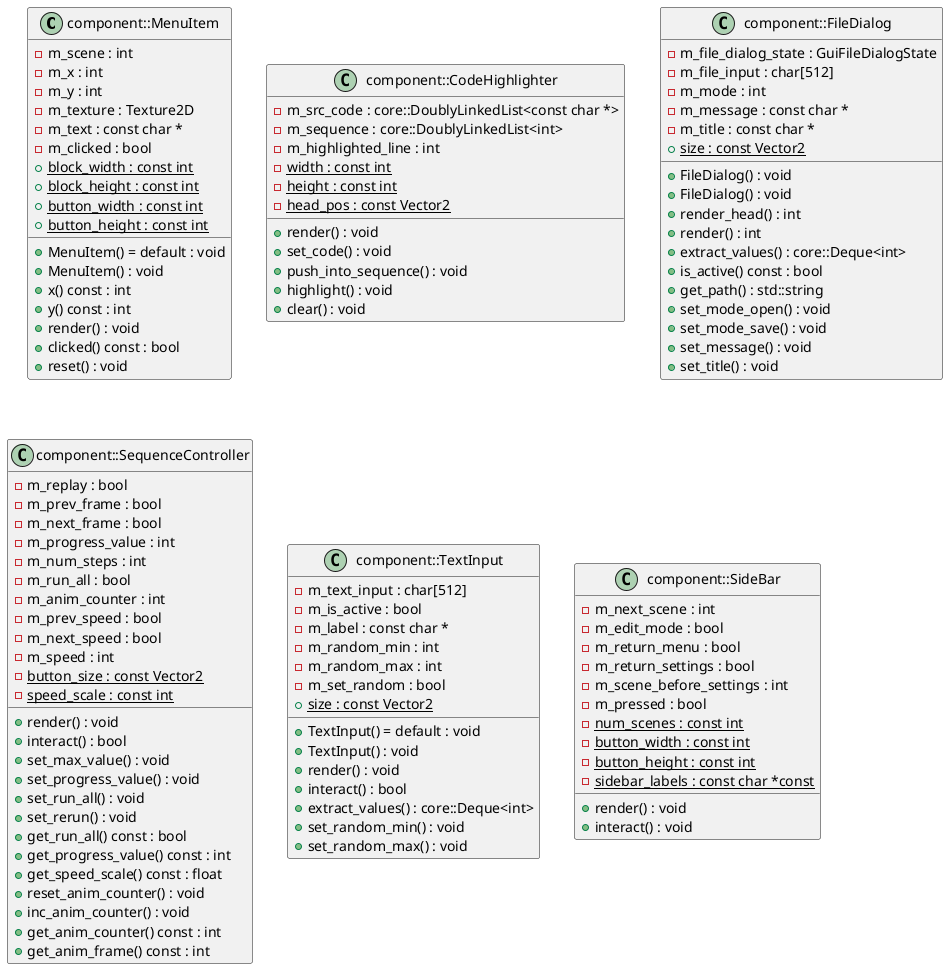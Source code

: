 @startuml
class "component::MenuItem" as C_0000838521297003920901
class C_0000838521297003920901 {
+MenuItem() = default : void
+MenuItem() : void
+x() const : int
+y() const : int
+render() : void
+clicked() const : bool
+reset() : void
-m_scene : int
-m_x : int
-m_y : int
-m_texture : Texture2D
-m_text : const char *
-m_clicked : bool
{static} +block_width : const int
{static} +block_height : const int
{static} +button_width : const int
{static} +button_height : const int
}
class "component::CodeHighlighter" as C_0002054133981456560134
class C_0002054133981456560134 {
+render() : void
+set_code() : void
+push_into_sequence() : void
+highlight() : void
+clear() : void
-m_src_code : core::DoublyLinkedList<const char *>
-m_sequence : core::DoublyLinkedList<int>
-m_highlighted_line : int
{static} -width : const int
{static} -height : const int
{static} -head_pos : const Vector2
}
class "component::FileDialog" as C_0002086019584566554074
class C_0002086019584566554074 {
+FileDialog() : void
+FileDialog() : void
+render_head() : int
+render() : int
+extract_values() : core::Deque<int>
+is_active() const : bool
+get_path() : std::string
+set_mode_open() : void
+set_mode_save() : void
+set_message() : void
+set_title() : void
-m_file_dialog_state : GuiFileDialogState
-m_file_input : char[512]
-m_mode : int
-m_message : const char *
-m_title : const char *
{static} +size : const Vector2
}
class "component::SequenceController" as C_0000345155806459925692
class C_0000345155806459925692 {
+render() : void
+interact() : bool
+set_max_value() : void
+set_progress_value() : void
+set_run_all() : void
+set_rerun() : void
+get_run_all() const : bool
+get_progress_value() const : int
+get_speed_scale() const : float
+reset_anim_counter() : void
+inc_anim_counter() : void
+get_anim_counter() const : int
+get_anim_frame() const : int
-m_replay : bool
-m_prev_frame : bool
-m_next_frame : bool
-m_progress_value : int
-m_num_steps : int
-m_run_all : bool
-m_anim_counter : int
-m_prev_speed : bool
-m_next_speed : bool
-m_speed : int
{static} -button_size : const Vector2
{static} -speed_scale : const int
}
class "component::TextInput" as C_0002253310056810959814
class C_0002253310056810959814 {
+TextInput() = default : void
+TextInput() : void
+render() : void
+interact() : bool
+extract_values() : core::Deque<int>
+set_random_min() : void
+set_random_max() : void
-m_text_input : char[512]
-m_is_active : bool
-m_label : const char *
-m_random_min : int
-m_random_max : int
-m_set_random : bool
{static} +size : const Vector2
}
class "component::SideBar" as C_0000536568757236472708
class C_0000536568757236472708 {
+render() : void
+interact() : void
-m_next_scene : int
-m_edit_mode : bool
-m_return_menu : bool
-m_return_settings : bool
-m_scene_before_settings : int
-m_pressed : bool
{static} -num_scenes : const int
{static} -button_width : const int
{static} -button_height : const int
{static} -sidebar_labels : const char *const
}

'Generated with clang-uml, version 0.3.4
'LLVM version Ubuntu clang version 15.0.7
@enduml
